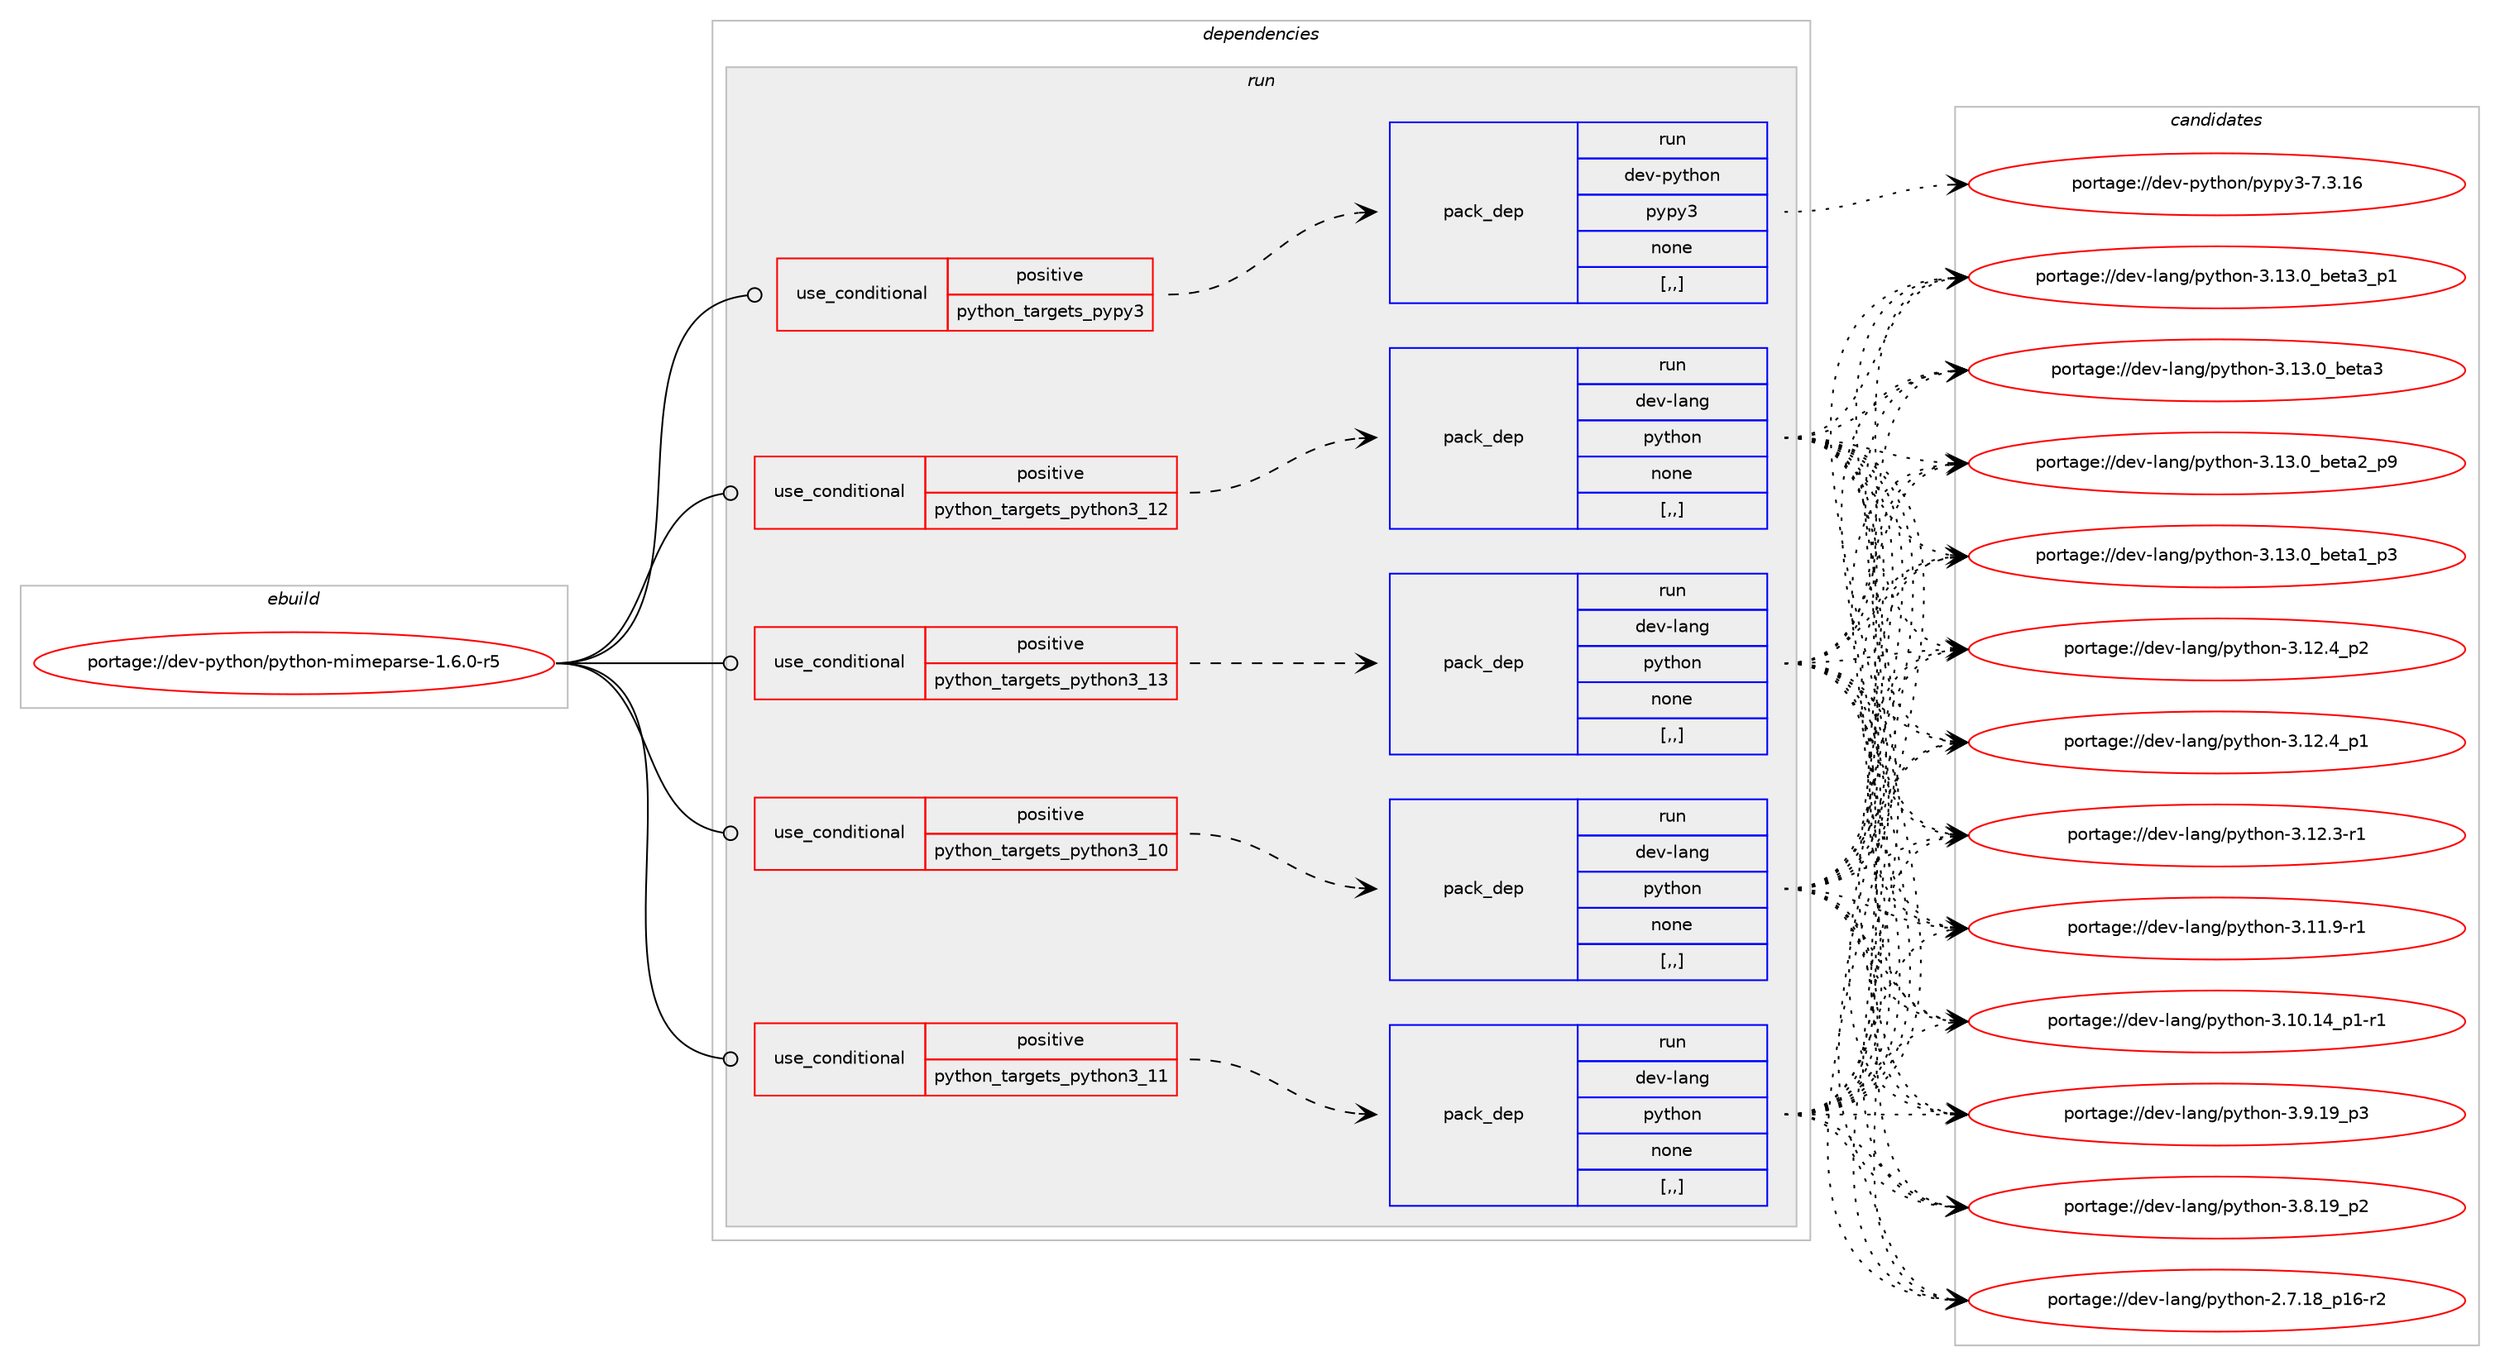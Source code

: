 digraph prolog {

# *************
# Graph options
# *************

newrank=true;
concentrate=true;
compound=true;
graph [rankdir=LR,fontname=Helvetica,fontsize=10,ranksep=1.5];#, ranksep=2.5, nodesep=0.2];
edge  [arrowhead=vee];
node  [fontname=Helvetica,fontsize=10];

# **********
# The ebuild
# **********

subgraph cluster_leftcol {
color=gray;
rank=same;
label=<<i>ebuild</i>>;
id [label="portage://dev-python/python-mimeparse-1.6.0-r5", color=red, width=4, href="../dev-python/python-mimeparse-1.6.0-r5.svg"];
}

# ****************
# The dependencies
# ****************

subgraph cluster_midcol {
color=gray;
label=<<i>dependencies</i>>;
subgraph cluster_compile {
fillcolor="#eeeeee";
style=filled;
label=<<i>compile</i>>;
}
subgraph cluster_compileandrun {
fillcolor="#eeeeee";
style=filled;
label=<<i>compile and run</i>>;
}
subgraph cluster_run {
fillcolor="#eeeeee";
style=filled;
label=<<i>run</i>>;
subgraph cond37967 {
dependency159124 [label=<<TABLE BORDER="0" CELLBORDER="1" CELLSPACING="0" CELLPADDING="4"><TR><TD ROWSPAN="3" CELLPADDING="10">use_conditional</TD></TR><TR><TD>positive</TD></TR><TR><TD>python_targets_pypy3</TD></TR></TABLE>>, shape=none, color=red];
subgraph pack119899 {
dependency159125 [label=<<TABLE BORDER="0" CELLBORDER="1" CELLSPACING="0" CELLPADDING="4" WIDTH="220"><TR><TD ROWSPAN="6" CELLPADDING="30">pack_dep</TD></TR><TR><TD WIDTH="110">run</TD></TR><TR><TD>dev-python</TD></TR><TR><TD>pypy3</TD></TR><TR><TD>none</TD></TR><TR><TD>[,,]</TD></TR></TABLE>>, shape=none, color=blue];
}
dependency159124:e -> dependency159125:w [weight=20,style="dashed",arrowhead="vee"];
}
id:e -> dependency159124:w [weight=20,style="solid",arrowhead="odot"];
subgraph cond37968 {
dependency159126 [label=<<TABLE BORDER="0" CELLBORDER="1" CELLSPACING="0" CELLPADDING="4"><TR><TD ROWSPAN="3" CELLPADDING="10">use_conditional</TD></TR><TR><TD>positive</TD></TR><TR><TD>python_targets_python3_10</TD></TR></TABLE>>, shape=none, color=red];
subgraph pack119900 {
dependency159127 [label=<<TABLE BORDER="0" CELLBORDER="1" CELLSPACING="0" CELLPADDING="4" WIDTH="220"><TR><TD ROWSPAN="6" CELLPADDING="30">pack_dep</TD></TR><TR><TD WIDTH="110">run</TD></TR><TR><TD>dev-lang</TD></TR><TR><TD>python</TD></TR><TR><TD>none</TD></TR><TR><TD>[,,]</TD></TR></TABLE>>, shape=none, color=blue];
}
dependency159126:e -> dependency159127:w [weight=20,style="dashed",arrowhead="vee"];
}
id:e -> dependency159126:w [weight=20,style="solid",arrowhead="odot"];
subgraph cond37969 {
dependency159128 [label=<<TABLE BORDER="0" CELLBORDER="1" CELLSPACING="0" CELLPADDING="4"><TR><TD ROWSPAN="3" CELLPADDING="10">use_conditional</TD></TR><TR><TD>positive</TD></TR><TR><TD>python_targets_python3_11</TD></TR></TABLE>>, shape=none, color=red];
subgraph pack119901 {
dependency159129 [label=<<TABLE BORDER="0" CELLBORDER="1" CELLSPACING="0" CELLPADDING="4" WIDTH="220"><TR><TD ROWSPAN="6" CELLPADDING="30">pack_dep</TD></TR><TR><TD WIDTH="110">run</TD></TR><TR><TD>dev-lang</TD></TR><TR><TD>python</TD></TR><TR><TD>none</TD></TR><TR><TD>[,,]</TD></TR></TABLE>>, shape=none, color=blue];
}
dependency159128:e -> dependency159129:w [weight=20,style="dashed",arrowhead="vee"];
}
id:e -> dependency159128:w [weight=20,style="solid",arrowhead="odot"];
subgraph cond37970 {
dependency159130 [label=<<TABLE BORDER="0" CELLBORDER="1" CELLSPACING="0" CELLPADDING="4"><TR><TD ROWSPAN="3" CELLPADDING="10">use_conditional</TD></TR><TR><TD>positive</TD></TR><TR><TD>python_targets_python3_12</TD></TR></TABLE>>, shape=none, color=red];
subgraph pack119902 {
dependency159131 [label=<<TABLE BORDER="0" CELLBORDER="1" CELLSPACING="0" CELLPADDING="4" WIDTH="220"><TR><TD ROWSPAN="6" CELLPADDING="30">pack_dep</TD></TR><TR><TD WIDTH="110">run</TD></TR><TR><TD>dev-lang</TD></TR><TR><TD>python</TD></TR><TR><TD>none</TD></TR><TR><TD>[,,]</TD></TR></TABLE>>, shape=none, color=blue];
}
dependency159130:e -> dependency159131:w [weight=20,style="dashed",arrowhead="vee"];
}
id:e -> dependency159130:w [weight=20,style="solid",arrowhead="odot"];
subgraph cond37971 {
dependency159132 [label=<<TABLE BORDER="0" CELLBORDER="1" CELLSPACING="0" CELLPADDING="4"><TR><TD ROWSPAN="3" CELLPADDING="10">use_conditional</TD></TR><TR><TD>positive</TD></TR><TR><TD>python_targets_python3_13</TD></TR></TABLE>>, shape=none, color=red];
subgraph pack119903 {
dependency159133 [label=<<TABLE BORDER="0" CELLBORDER="1" CELLSPACING="0" CELLPADDING="4" WIDTH="220"><TR><TD ROWSPAN="6" CELLPADDING="30">pack_dep</TD></TR><TR><TD WIDTH="110">run</TD></TR><TR><TD>dev-lang</TD></TR><TR><TD>python</TD></TR><TR><TD>none</TD></TR><TR><TD>[,,]</TD></TR></TABLE>>, shape=none, color=blue];
}
dependency159132:e -> dependency159133:w [weight=20,style="dashed",arrowhead="vee"];
}
id:e -> dependency159132:w [weight=20,style="solid",arrowhead="odot"];
}
}

# **************
# The candidates
# **************

subgraph cluster_choices {
rank=same;
color=gray;
label=<<i>candidates</i>>;

subgraph choice119899 {
color=black;
nodesep=1;
choice10010111845112121116104111110471121211121215145554651464954 [label="portage://dev-python/pypy3-7.3.16", color=red, width=4,href="../dev-python/pypy3-7.3.16.svg"];
dependency159125:e -> choice10010111845112121116104111110471121211121215145554651464954:w [style=dotted,weight="100"];
}
subgraph choice119900 {
color=black;
nodesep=1;
choice10010111845108971101034711212111610411111045514649514648959810111697519511249 [label="portage://dev-lang/python-3.13.0_beta3_p1", color=red, width=4,href="../dev-lang/python-3.13.0_beta3_p1.svg"];
choice1001011184510897110103471121211161041111104551464951464895981011169751 [label="portage://dev-lang/python-3.13.0_beta3", color=red, width=4,href="../dev-lang/python-3.13.0_beta3.svg"];
choice10010111845108971101034711212111610411111045514649514648959810111697509511257 [label="portage://dev-lang/python-3.13.0_beta2_p9", color=red, width=4,href="../dev-lang/python-3.13.0_beta2_p9.svg"];
choice10010111845108971101034711212111610411111045514649514648959810111697499511251 [label="portage://dev-lang/python-3.13.0_beta1_p3", color=red, width=4,href="../dev-lang/python-3.13.0_beta1_p3.svg"];
choice100101118451089711010347112121116104111110455146495046529511250 [label="portage://dev-lang/python-3.12.4_p2", color=red, width=4,href="../dev-lang/python-3.12.4_p2.svg"];
choice100101118451089711010347112121116104111110455146495046529511249 [label="portage://dev-lang/python-3.12.4_p1", color=red, width=4,href="../dev-lang/python-3.12.4_p1.svg"];
choice100101118451089711010347112121116104111110455146495046514511449 [label="portage://dev-lang/python-3.12.3-r1", color=red, width=4,href="../dev-lang/python-3.12.3-r1.svg"];
choice100101118451089711010347112121116104111110455146494946574511449 [label="portage://dev-lang/python-3.11.9-r1", color=red, width=4,href="../dev-lang/python-3.11.9-r1.svg"];
choice100101118451089711010347112121116104111110455146494846495295112494511449 [label="portage://dev-lang/python-3.10.14_p1-r1", color=red, width=4,href="../dev-lang/python-3.10.14_p1-r1.svg"];
choice100101118451089711010347112121116104111110455146574649579511251 [label="portage://dev-lang/python-3.9.19_p3", color=red, width=4,href="../dev-lang/python-3.9.19_p3.svg"];
choice100101118451089711010347112121116104111110455146564649579511250 [label="portage://dev-lang/python-3.8.19_p2", color=red, width=4,href="../dev-lang/python-3.8.19_p2.svg"];
choice100101118451089711010347112121116104111110455046554649569511249544511450 [label="portage://dev-lang/python-2.7.18_p16-r2", color=red, width=4,href="../dev-lang/python-2.7.18_p16-r2.svg"];
dependency159127:e -> choice10010111845108971101034711212111610411111045514649514648959810111697519511249:w [style=dotted,weight="100"];
dependency159127:e -> choice1001011184510897110103471121211161041111104551464951464895981011169751:w [style=dotted,weight="100"];
dependency159127:e -> choice10010111845108971101034711212111610411111045514649514648959810111697509511257:w [style=dotted,weight="100"];
dependency159127:e -> choice10010111845108971101034711212111610411111045514649514648959810111697499511251:w [style=dotted,weight="100"];
dependency159127:e -> choice100101118451089711010347112121116104111110455146495046529511250:w [style=dotted,weight="100"];
dependency159127:e -> choice100101118451089711010347112121116104111110455146495046529511249:w [style=dotted,weight="100"];
dependency159127:e -> choice100101118451089711010347112121116104111110455146495046514511449:w [style=dotted,weight="100"];
dependency159127:e -> choice100101118451089711010347112121116104111110455146494946574511449:w [style=dotted,weight="100"];
dependency159127:e -> choice100101118451089711010347112121116104111110455146494846495295112494511449:w [style=dotted,weight="100"];
dependency159127:e -> choice100101118451089711010347112121116104111110455146574649579511251:w [style=dotted,weight="100"];
dependency159127:e -> choice100101118451089711010347112121116104111110455146564649579511250:w [style=dotted,weight="100"];
dependency159127:e -> choice100101118451089711010347112121116104111110455046554649569511249544511450:w [style=dotted,weight="100"];
}
subgraph choice119901 {
color=black;
nodesep=1;
choice10010111845108971101034711212111610411111045514649514648959810111697519511249 [label="portage://dev-lang/python-3.13.0_beta3_p1", color=red, width=4,href="../dev-lang/python-3.13.0_beta3_p1.svg"];
choice1001011184510897110103471121211161041111104551464951464895981011169751 [label="portage://dev-lang/python-3.13.0_beta3", color=red, width=4,href="../dev-lang/python-3.13.0_beta3.svg"];
choice10010111845108971101034711212111610411111045514649514648959810111697509511257 [label="portage://dev-lang/python-3.13.0_beta2_p9", color=red, width=4,href="../dev-lang/python-3.13.0_beta2_p9.svg"];
choice10010111845108971101034711212111610411111045514649514648959810111697499511251 [label="portage://dev-lang/python-3.13.0_beta1_p3", color=red, width=4,href="../dev-lang/python-3.13.0_beta1_p3.svg"];
choice100101118451089711010347112121116104111110455146495046529511250 [label="portage://dev-lang/python-3.12.4_p2", color=red, width=4,href="../dev-lang/python-3.12.4_p2.svg"];
choice100101118451089711010347112121116104111110455146495046529511249 [label="portage://dev-lang/python-3.12.4_p1", color=red, width=4,href="../dev-lang/python-3.12.4_p1.svg"];
choice100101118451089711010347112121116104111110455146495046514511449 [label="portage://dev-lang/python-3.12.3-r1", color=red, width=4,href="../dev-lang/python-3.12.3-r1.svg"];
choice100101118451089711010347112121116104111110455146494946574511449 [label="portage://dev-lang/python-3.11.9-r1", color=red, width=4,href="../dev-lang/python-3.11.9-r1.svg"];
choice100101118451089711010347112121116104111110455146494846495295112494511449 [label="portage://dev-lang/python-3.10.14_p1-r1", color=red, width=4,href="../dev-lang/python-3.10.14_p1-r1.svg"];
choice100101118451089711010347112121116104111110455146574649579511251 [label="portage://dev-lang/python-3.9.19_p3", color=red, width=4,href="../dev-lang/python-3.9.19_p3.svg"];
choice100101118451089711010347112121116104111110455146564649579511250 [label="portage://dev-lang/python-3.8.19_p2", color=red, width=4,href="../dev-lang/python-3.8.19_p2.svg"];
choice100101118451089711010347112121116104111110455046554649569511249544511450 [label="portage://dev-lang/python-2.7.18_p16-r2", color=red, width=4,href="../dev-lang/python-2.7.18_p16-r2.svg"];
dependency159129:e -> choice10010111845108971101034711212111610411111045514649514648959810111697519511249:w [style=dotted,weight="100"];
dependency159129:e -> choice1001011184510897110103471121211161041111104551464951464895981011169751:w [style=dotted,weight="100"];
dependency159129:e -> choice10010111845108971101034711212111610411111045514649514648959810111697509511257:w [style=dotted,weight="100"];
dependency159129:e -> choice10010111845108971101034711212111610411111045514649514648959810111697499511251:w [style=dotted,weight="100"];
dependency159129:e -> choice100101118451089711010347112121116104111110455146495046529511250:w [style=dotted,weight="100"];
dependency159129:e -> choice100101118451089711010347112121116104111110455146495046529511249:w [style=dotted,weight="100"];
dependency159129:e -> choice100101118451089711010347112121116104111110455146495046514511449:w [style=dotted,weight="100"];
dependency159129:e -> choice100101118451089711010347112121116104111110455146494946574511449:w [style=dotted,weight="100"];
dependency159129:e -> choice100101118451089711010347112121116104111110455146494846495295112494511449:w [style=dotted,weight="100"];
dependency159129:e -> choice100101118451089711010347112121116104111110455146574649579511251:w [style=dotted,weight="100"];
dependency159129:e -> choice100101118451089711010347112121116104111110455146564649579511250:w [style=dotted,weight="100"];
dependency159129:e -> choice100101118451089711010347112121116104111110455046554649569511249544511450:w [style=dotted,weight="100"];
}
subgraph choice119902 {
color=black;
nodesep=1;
choice10010111845108971101034711212111610411111045514649514648959810111697519511249 [label="portage://dev-lang/python-3.13.0_beta3_p1", color=red, width=4,href="../dev-lang/python-3.13.0_beta3_p1.svg"];
choice1001011184510897110103471121211161041111104551464951464895981011169751 [label="portage://dev-lang/python-3.13.0_beta3", color=red, width=4,href="../dev-lang/python-3.13.0_beta3.svg"];
choice10010111845108971101034711212111610411111045514649514648959810111697509511257 [label="portage://dev-lang/python-3.13.0_beta2_p9", color=red, width=4,href="../dev-lang/python-3.13.0_beta2_p9.svg"];
choice10010111845108971101034711212111610411111045514649514648959810111697499511251 [label="portage://dev-lang/python-3.13.0_beta1_p3", color=red, width=4,href="../dev-lang/python-3.13.0_beta1_p3.svg"];
choice100101118451089711010347112121116104111110455146495046529511250 [label="portage://dev-lang/python-3.12.4_p2", color=red, width=4,href="../dev-lang/python-3.12.4_p2.svg"];
choice100101118451089711010347112121116104111110455146495046529511249 [label="portage://dev-lang/python-3.12.4_p1", color=red, width=4,href="../dev-lang/python-3.12.4_p1.svg"];
choice100101118451089711010347112121116104111110455146495046514511449 [label="portage://dev-lang/python-3.12.3-r1", color=red, width=4,href="../dev-lang/python-3.12.3-r1.svg"];
choice100101118451089711010347112121116104111110455146494946574511449 [label="portage://dev-lang/python-3.11.9-r1", color=red, width=4,href="../dev-lang/python-3.11.9-r1.svg"];
choice100101118451089711010347112121116104111110455146494846495295112494511449 [label="portage://dev-lang/python-3.10.14_p1-r1", color=red, width=4,href="../dev-lang/python-3.10.14_p1-r1.svg"];
choice100101118451089711010347112121116104111110455146574649579511251 [label="portage://dev-lang/python-3.9.19_p3", color=red, width=4,href="../dev-lang/python-3.9.19_p3.svg"];
choice100101118451089711010347112121116104111110455146564649579511250 [label="portage://dev-lang/python-3.8.19_p2", color=red, width=4,href="../dev-lang/python-3.8.19_p2.svg"];
choice100101118451089711010347112121116104111110455046554649569511249544511450 [label="portage://dev-lang/python-2.7.18_p16-r2", color=red, width=4,href="../dev-lang/python-2.7.18_p16-r2.svg"];
dependency159131:e -> choice10010111845108971101034711212111610411111045514649514648959810111697519511249:w [style=dotted,weight="100"];
dependency159131:e -> choice1001011184510897110103471121211161041111104551464951464895981011169751:w [style=dotted,weight="100"];
dependency159131:e -> choice10010111845108971101034711212111610411111045514649514648959810111697509511257:w [style=dotted,weight="100"];
dependency159131:e -> choice10010111845108971101034711212111610411111045514649514648959810111697499511251:w [style=dotted,weight="100"];
dependency159131:e -> choice100101118451089711010347112121116104111110455146495046529511250:w [style=dotted,weight="100"];
dependency159131:e -> choice100101118451089711010347112121116104111110455146495046529511249:w [style=dotted,weight="100"];
dependency159131:e -> choice100101118451089711010347112121116104111110455146495046514511449:w [style=dotted,weight="100"];
dependency159131:e -> choice100101118451089711010347112121116104111110455146494946574511449:w [style=dotted,weight="100"];
dependency159131:e -> choice100101118451089711010347112121116104111110455146494846495295112494511449:w [style=dotted,weight="100"];
dependency159131:e -> choice100101118451089711010347112121116104111110455146574649579511251:w [style=dotted,weight="100"];
dependency159131:e -> choice100101118451089711010347112121116104111110455146564649579511250:w [style=dotted,weight="100"];
dependency159131:e -> choice100101118451089711010347112121116104111110455046554649569511249544511450:w [style=dotted,weight="100"];
}
subgraph choice119903 {
color=black;
nodesep=1;
choice10010111845108971101034711212111610411111045514649514648959810111697519511249 [label="portage://dev-lang/python-3.13.0_beta3_p1", color=red, width=4,href="../dev-lang/python-3.13.0_beta3_p1.svg"];
choice1001011184510897110103471121211161041111104551464951464895981011169751 [label="portage://dev-lang/python-3.13.0_beta3", color=red, width=4,href="../dev-lang/python-3.13.0_beta3.svg"];
choice10010111845108971101034711212111610411111045514649514648959810111697509511257 [label="portage://dev-lang/python-3.13.0_beta2_p9", color=red, width=4,href="../dev-lang/python-3.13.0_beta2_p9.svg"];
choice10010111845108971101034711212111610411111045514649514648959810111697499511251 [label="portage://dev-lang/python-3.13.0_beta1_p3", color=red, width=4,href="../dev-lang/python-3.13.0_beta1_p3.svg"];
choice100101118451089711010347112121116104111110455146495046529511250 [label="portage://dev-lang/python-3.12.4_p2", color=red, width=4,href="../dev-lang/python-3.12.4_p2.svg"];
choice100101118451089711010347112121116104111110455146495046529511249 [label="portage://dev-lang/python-3.12.4_p1", color=red, width=4,href="../dev-lang/python-3.12.4_p1.svg"];
choice100101118451089711010347112121116104111110455146495046514511449 [label="portage://dev-lang/python-3.12.3-r1", color=red, width=4,href="../dev-lang/python-3.12.3-r1.svg"];
choice100101118451089711010347112121116104111110455146494946574511449 [label="portage://dev-lang/python-3.11.9-r1", color=red, width=4,href="../dev-lang/python-3.11.9-r1.svg"];
choice100101118451089711010347112121116104111110455146494846495295112494511449 [label="portage://dev-lang/python-3.10.14_p1-r1", color=red, width=4,href="../dev-lang/python-3.10.14_p1-r1.svg"];
choice100101118451089711010347112121116104111110455146574649579511251 [label="portage://dev-lang/python-3.9.19_p3", color=red, width=4,href="../dev-lang/python-3.9.19_p3.svg"];
choice100101118451089711010347112121116104111110455146564649579511250 [label="portage://dev-lang/python-3.8.19_p2", color=red, width=4,href="../dev-lang/python-3.8.19_p2.svg"];
choice100101118451089711010347112121116104111110455046554649569511249544511450 [label="portage://dev-lang/python-2.7.18_p16-r2", color=red, width=4,href="../dev-lang/python-2.7.18_p16-r2.svg"];
dependency159133:e -> choice10010111845108971101034711212111610411111045514649514648959810111697519511249:w [style=dotted,weight="100"];
dependency159133:e -> choice1001011184510897110103471121211161041111104551464951464895981011169751:w [style=dotted,weight="100"];
dependency159133:e -> choice10010111845108971101034711212111610411111045514649514648959810111697509511257:w [style=dotted,weight="100"];
dependency159133:e -> choice10010111845108971101034711212111610411111045514649514648959810111697499511251:w [style=dotted,weight="100"];
dependency159133:e -> choice100101118451089711010347112121116104111110455146495046529511250:w [style=dotted,weight="100"];
dependency159133:e -> choice100101118451089711010347112121116104111110455146495046529511249:w [style=dotted,weight="100"];
dependency159133:e -> choice100101118451089711010347112121116104111110455146495046514511449:w [style=dotted,weight="100"];
dependency159133:e -> choice100101118451089711010347112121116104111110455146494946574511449:w [style=dotted,weight="100"];
dependency159133:e -> choice100101118451089711010347112121116104111110455146494846495295112494511449:w [style=dotted,weight="100"];
dependency159133:e -> choice100101118451089711010347112121116104111110455146574649579511251:w [style=dotted,weight="100"];
dependency159133:e -> choice100101118451089711010347112121116104111110455146564649579511250:w [style=dotted,weight="100"];
dependency159133:e -> choice100101118451089711010347112121116104111110455046554649569511249544511450:w [style=dotted,weight="100"];
}
}

}
